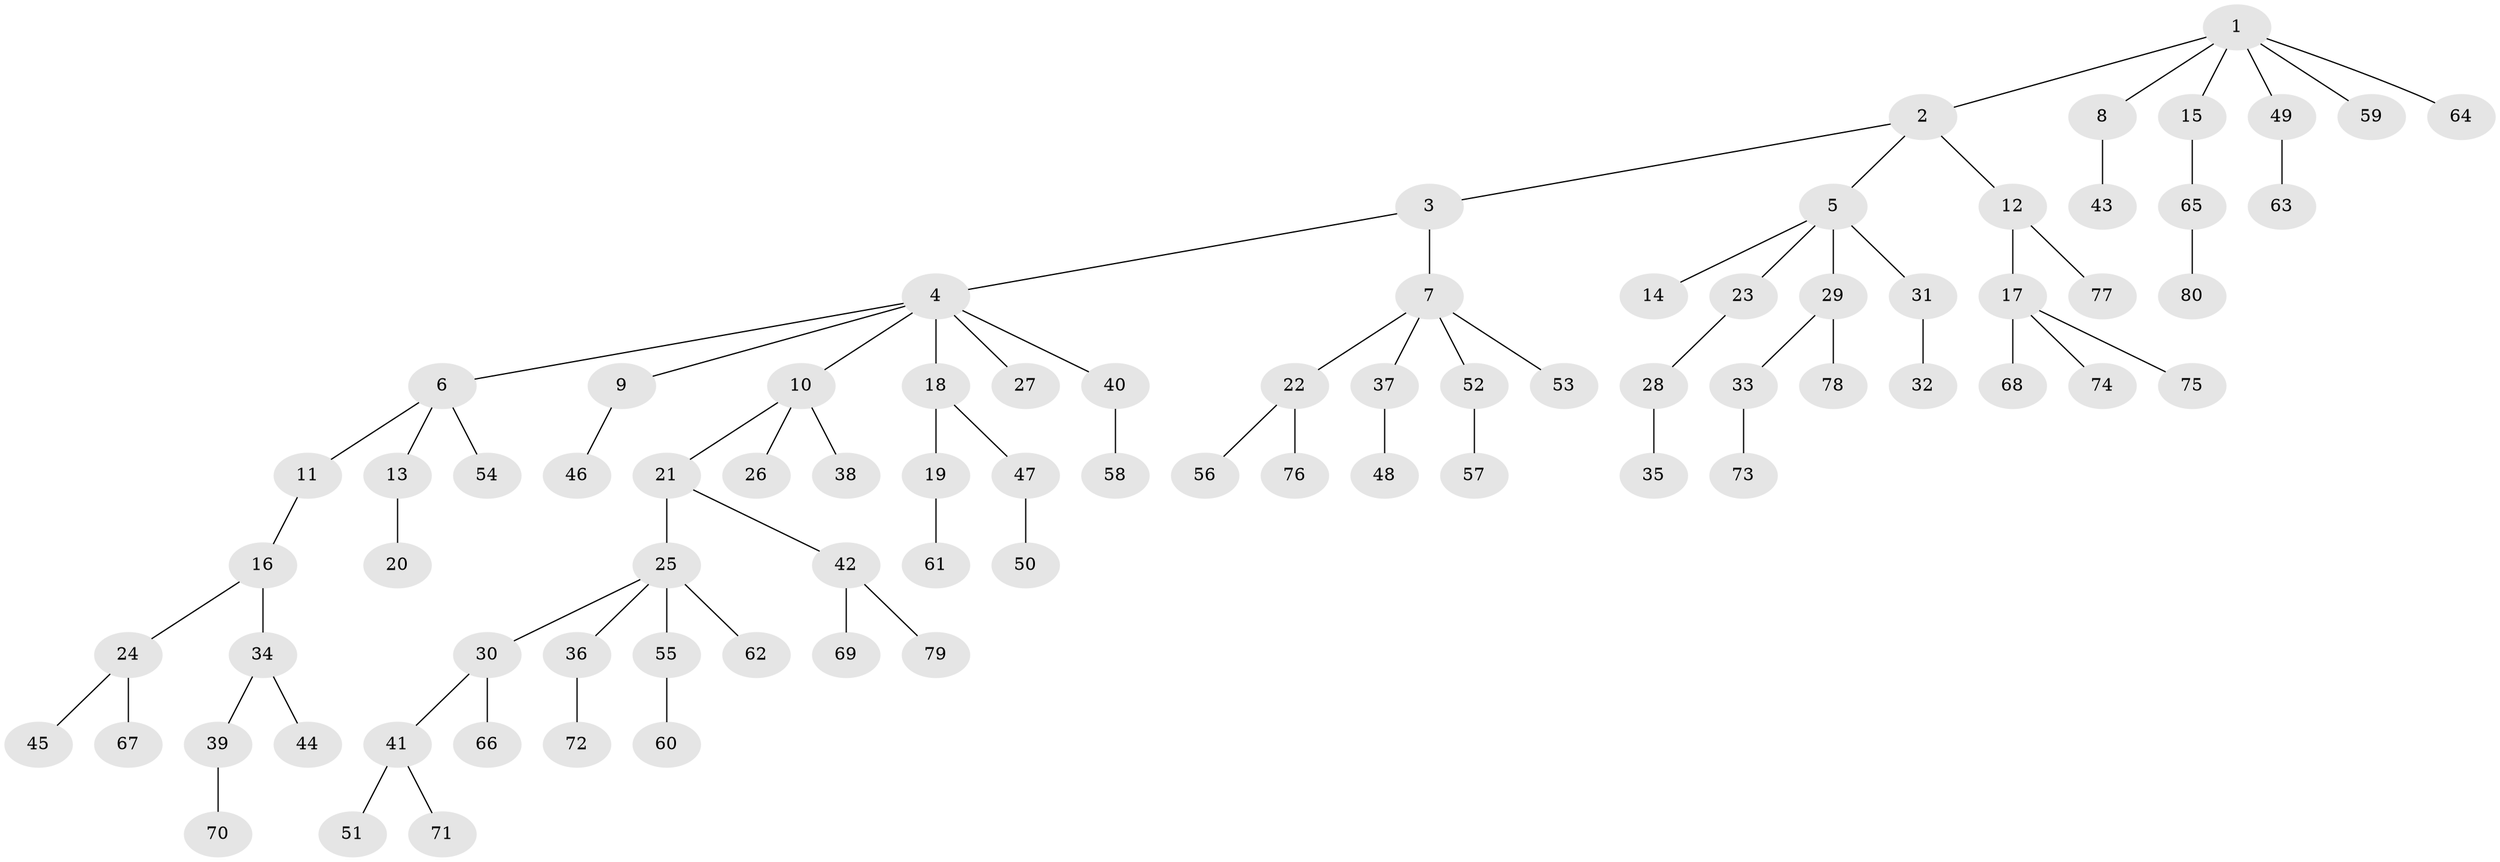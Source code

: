// coarse degree distribution, {2: 0.23214285714285715, 5: 0.03571428571428571, 1: 0.625, 3: 0.03571428571428571, 6: 0.03571428571428571, 17: 0.017857142857142856, 4: 0.017857142857142856}
// Generated by graph-tools (version 1.1) at 2025/56/03/04/25 21:56:22]
// undirected, 80 vertices, 79 edges
graph export_dot {
graph [start="1"]
  node [color=gray90,style=filled];
  1;
  2;
  3;
  4;
  5;
  6;
  7;
  8;
  9;
  10;
  11;
  12;
  13;
  14;
  15;
  16;
  17;
  18;
  19;
  20;
  21;
  22;
  23;
  24;
  25;
  26;
  27;
  28;
  29;
  30;
  31;
  32;
  33;
  34;
  35;
  36;
  37;
  38;
  39;
  40;
  41;
  42;
  43;
  44;
  45;
  46;
  47;
  48;
  49;
  50;
  51;
  52;
  53;
  54;
  55;
  56;
  57;
  58;
  59;
  60;
  61;
  62;
  63;
  64;
  65;
  66;
  67;
  68;
  69;
  70;
  71;
  72;
  73;
  74;
  75;
  76;
  77;
  78;
  79;
  80;
  1 -- 2;
  1 -- 8;
  1 -- 15;
  1 -- 49;
  1 -- 59;
  1 -- 64;
  2 -- 3;
  2 -- 5;
  2 -- 12;
  3 -- 4;
  3 -- 7;
  4 -- 6;
  4 -- 9;
  4 -- 10;
  4 -- 18;
  4 -- 27;
  4 -- 40;
  5 -- 14;
  5 -- 23;
  5 -- 29;
  5 -- 31;
  6 -- 11;
  6 -- 13;
  6 -- 54;
  7 -- 22;
  7 -- 37;
  7 -- 52;
  7 -- 53;
  8 -- 43;
  9 -- 46;
  10 -- 21;
  10 -- 26;
  10 -- 38;
  11 -- 16;
  12 -- 17;
  12 -- 77;
  13 -- 20;
  15 -- 65;
  16 -- 24;
  16 -- 34;
  17 -- 68;
  17 -- 74;
  17 -- 75;
  18 -- 19;
  18 -- 47;
  19 -- 61;
  21 -- 25;
  21 -- 42;
  22 -- 56;
  22 -- 76;
  23 -- 28;
  24 -- 45;
  24 -- 67;
  25 -- 30;
  25 -- 36;
  25 -- 55;
  25 -- 62;
  28 -- 35;
  29 -- 33;
  29 -- 78;
  30 -- 41;
  30 -- 66;
  31 -- 32;
  33 -- 73;
  34 -- 39;
  34 -- 44;
  36 -- 72;
  37 -- 48;
  39 -- 70;
  40 -- 58;
  41 -- 51;
  41 -- 71;
  42 -- 69;
  42 -- 79;
  47 -- 50;
  49 -- 63;
  52 -- 57;
  55 -- 60;
  65 -- 80;
}
